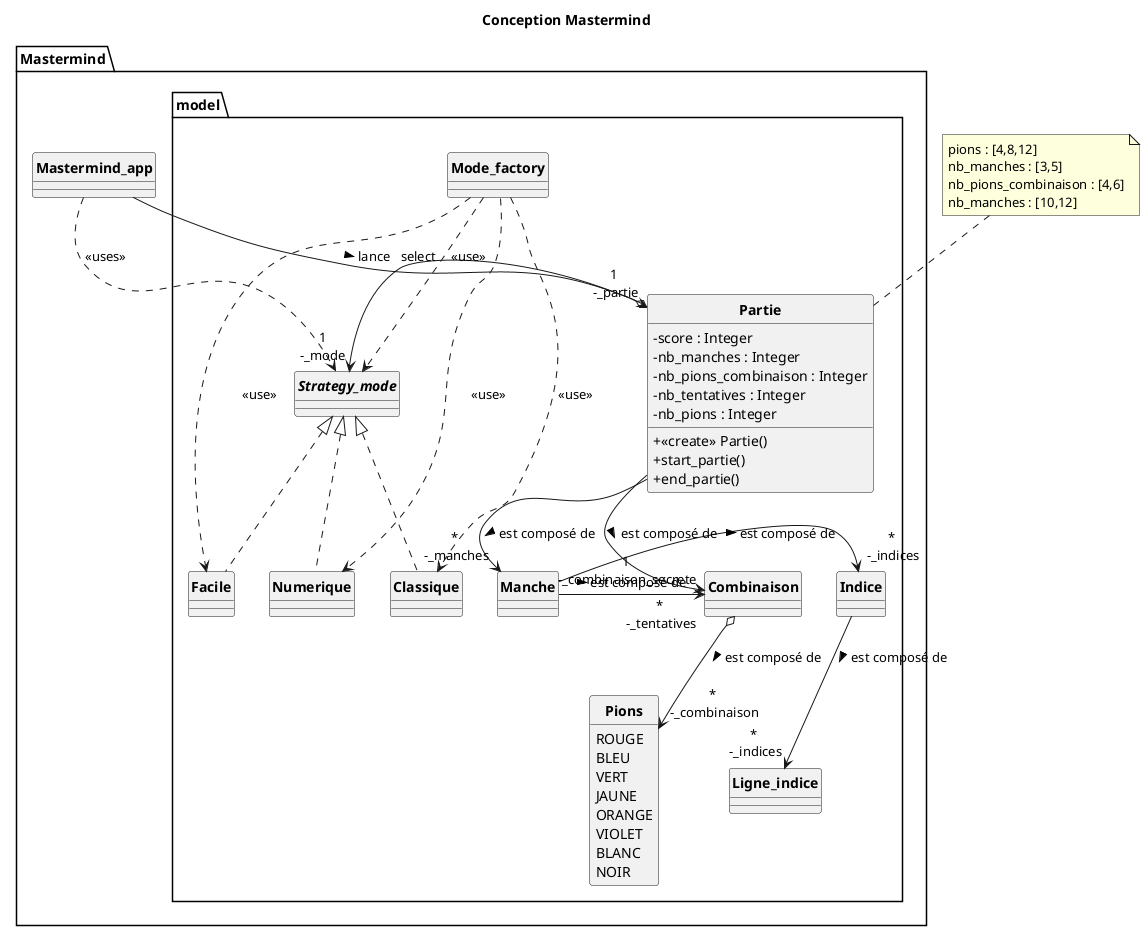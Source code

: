 @startuml

title Conception Mastermind

skinparam style strictuml
skinparam classAttributeIconSize 0
skinparam classFontStyle Bold
hide enum methods

package Mastermind {
    package model
    {
        class Partie {
            - score : Integer
            - nb_manches : Integer
            - nb_pions_combinaison : Integer
            - nb_tentatives : Integer
            - nb_pions : Integer
            ' - combinaison_secrete : Combinaison
            + <<create>> Partie()
            + start_partie()
            + end_partie()
        }

        class Manche {

        }

        class Ligne_indice {

        }

        class Indice {
            
        }

        class Combinaison {
            
        }

        interface Strategy_mode {

        }

        class Facile implements Strategy_mode {

        }

        class Classique implements Strategy_mode {

        }

        class Numerique implements Strategy_mode {

        }

        enum Pions {
            ROUGE
            BLEU
            VERT
            JAUNE
            ORANGE
            VIOLET
            BLANC
            NOIR
        }

        class Mode_factory {

        }

        ' class 

    }

    ' package view
    ' {
    '     class Start_screen {

    '     }
    '     class Game_screen {

    '     }
    '     class End_screen {

    '     }
    ' }

    ' package controller
    ' {
    '     class Setting {

    '     }
    ' }

    class Mastermind_app {

    }
}

' Liens
Partie --> "*\n -_manches" Manche: > est composé de
Indice --> "*\n -_indices" Ligne_indice: > est composé de
Manche -> "*\n -_indices" Indice: > est composé de
Manche -> "*\n -_tentatives" Combinaison: > est composé de
Partie -> "1\n -_combinaison_secrete" Combinaison: > est composé de
Combinaison o--> "*\n -_combinaison" Pions: > est composé de

Mastermind_app --> "1\n -_partie" Partie: > lance
Partie o-> "1\n-_mode" Strategy_mode : select 
Mastermind_app ..> Strategy_mode : <<uses>>
Mode_factory ..> Facile: <<use>>
Mode_factory ..> Classique: <<use>>
Mode_factory ..> Numerique: <<use>>
Mode_factory ..> Strategy_mode: <<use>>

' Notes
note top of Partie
pions : [4,8,12]
nb_manches : [3,5]
nb_pions_combinaison : [4,6]
nb_manches : [10,12]
end note
@enduml